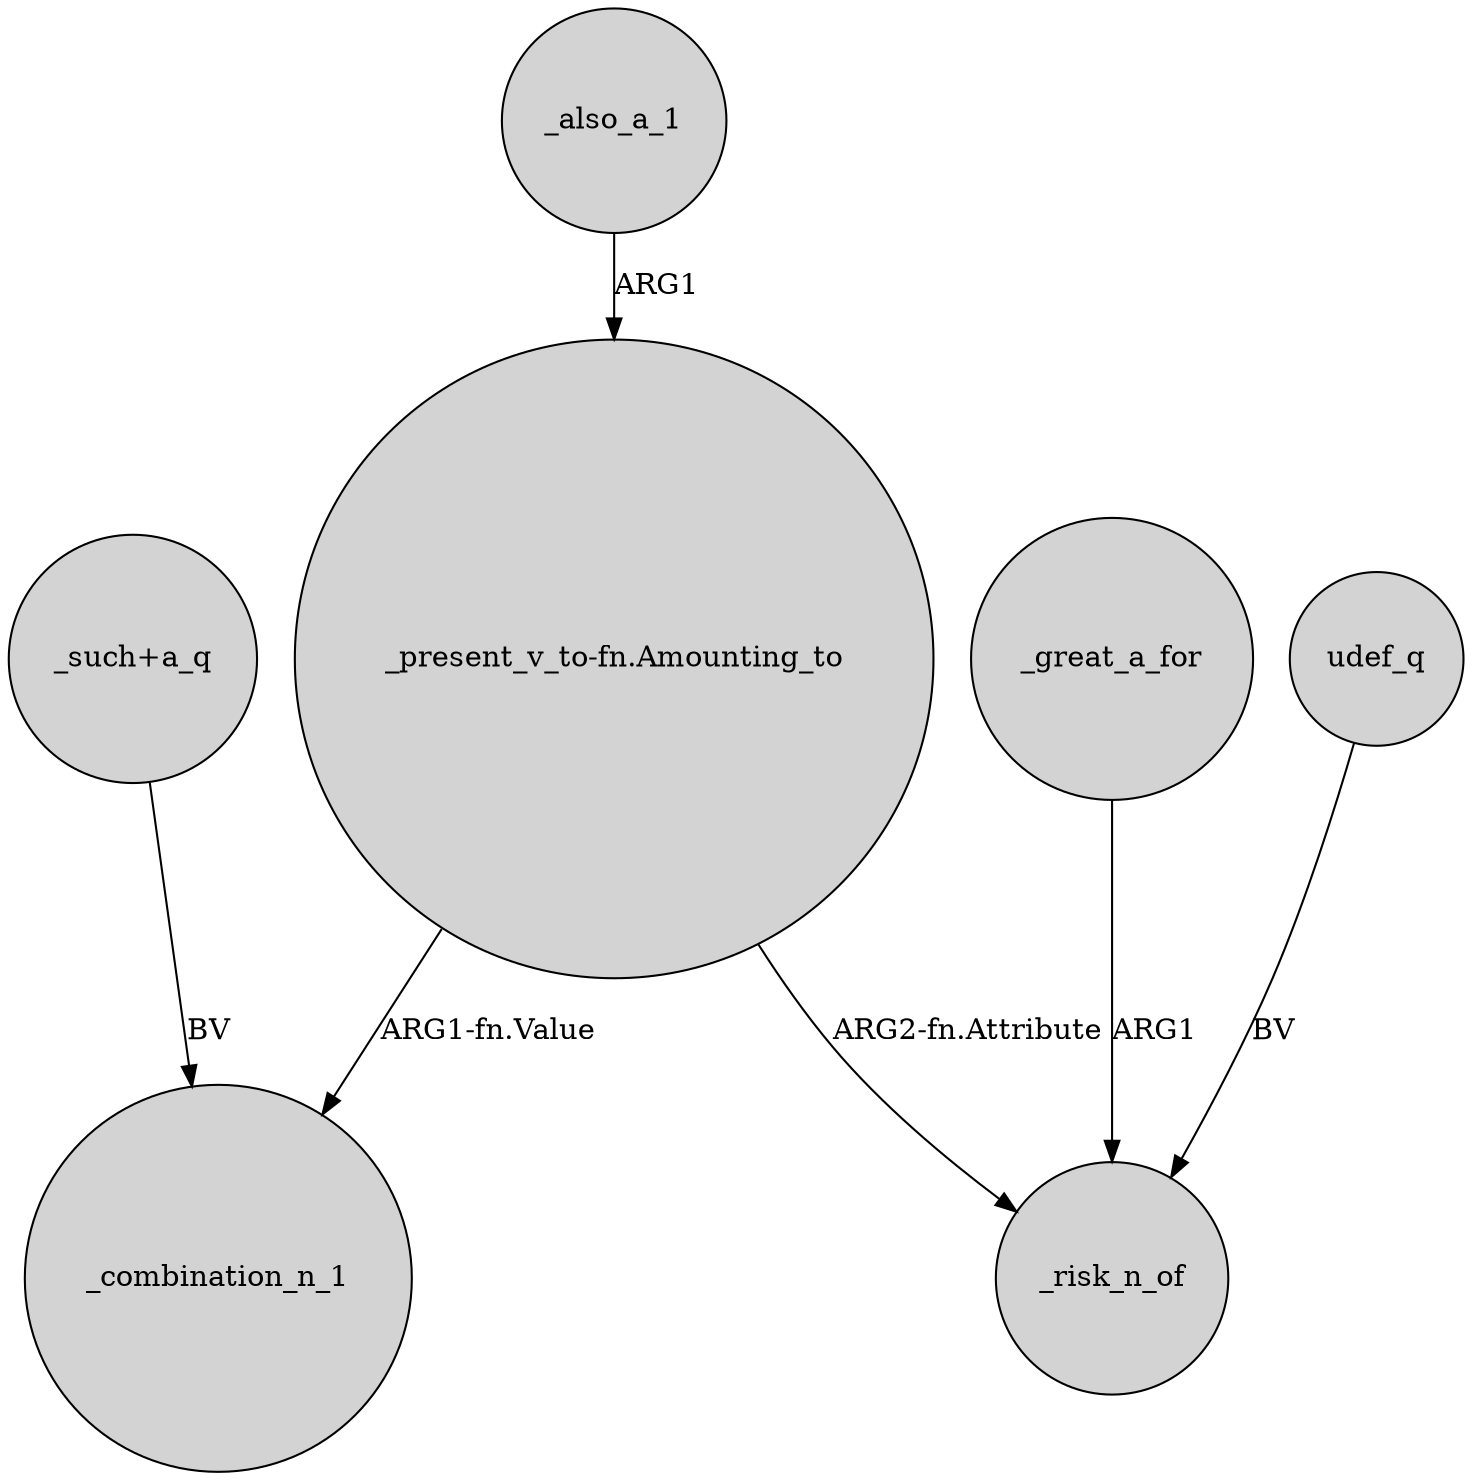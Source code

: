 digraph {
	node [shape=circle style=filled]
	"_present_v_to-fn.Amounting_to" -> _combination_n_1 [label="ARG1-fn.Value"]
	_great_a_for -> _risk_n_of [label=ARG1]
	udef_q -> _risk_n_of [label=BV]
	"_such+a_q" -> _combination_n_1 [label=BV]
	"_present_v_to-fn.Amounting_to" -> _risk_n_of [label="ARG2-fn.Attribute"]
	_also_a_1 -> "_present_v_to-fn.Amounting_to" [label=ARG1]
}
